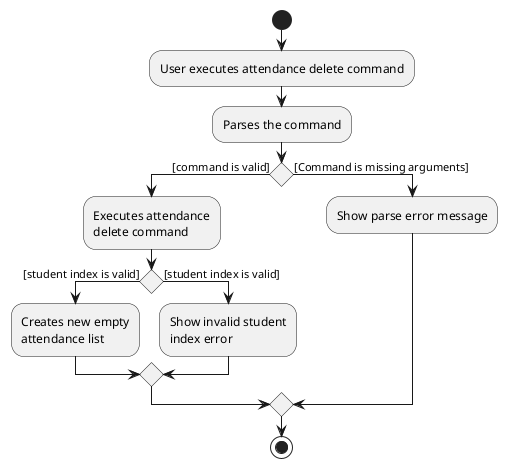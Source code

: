 @startuml
start
:User executes attendance delete command;

:Parses the command;

if() then ([command is valid])
    :Executes attendance
    delete command;
    if() then ([student index is valid])
        :Creates new empty
        attendance list;
    else([student index is valid])
        :Show invalid student
        index error;
    endif
else([Command is missing arguments])
    :Show parse error message;
endif
stop
@enduml
